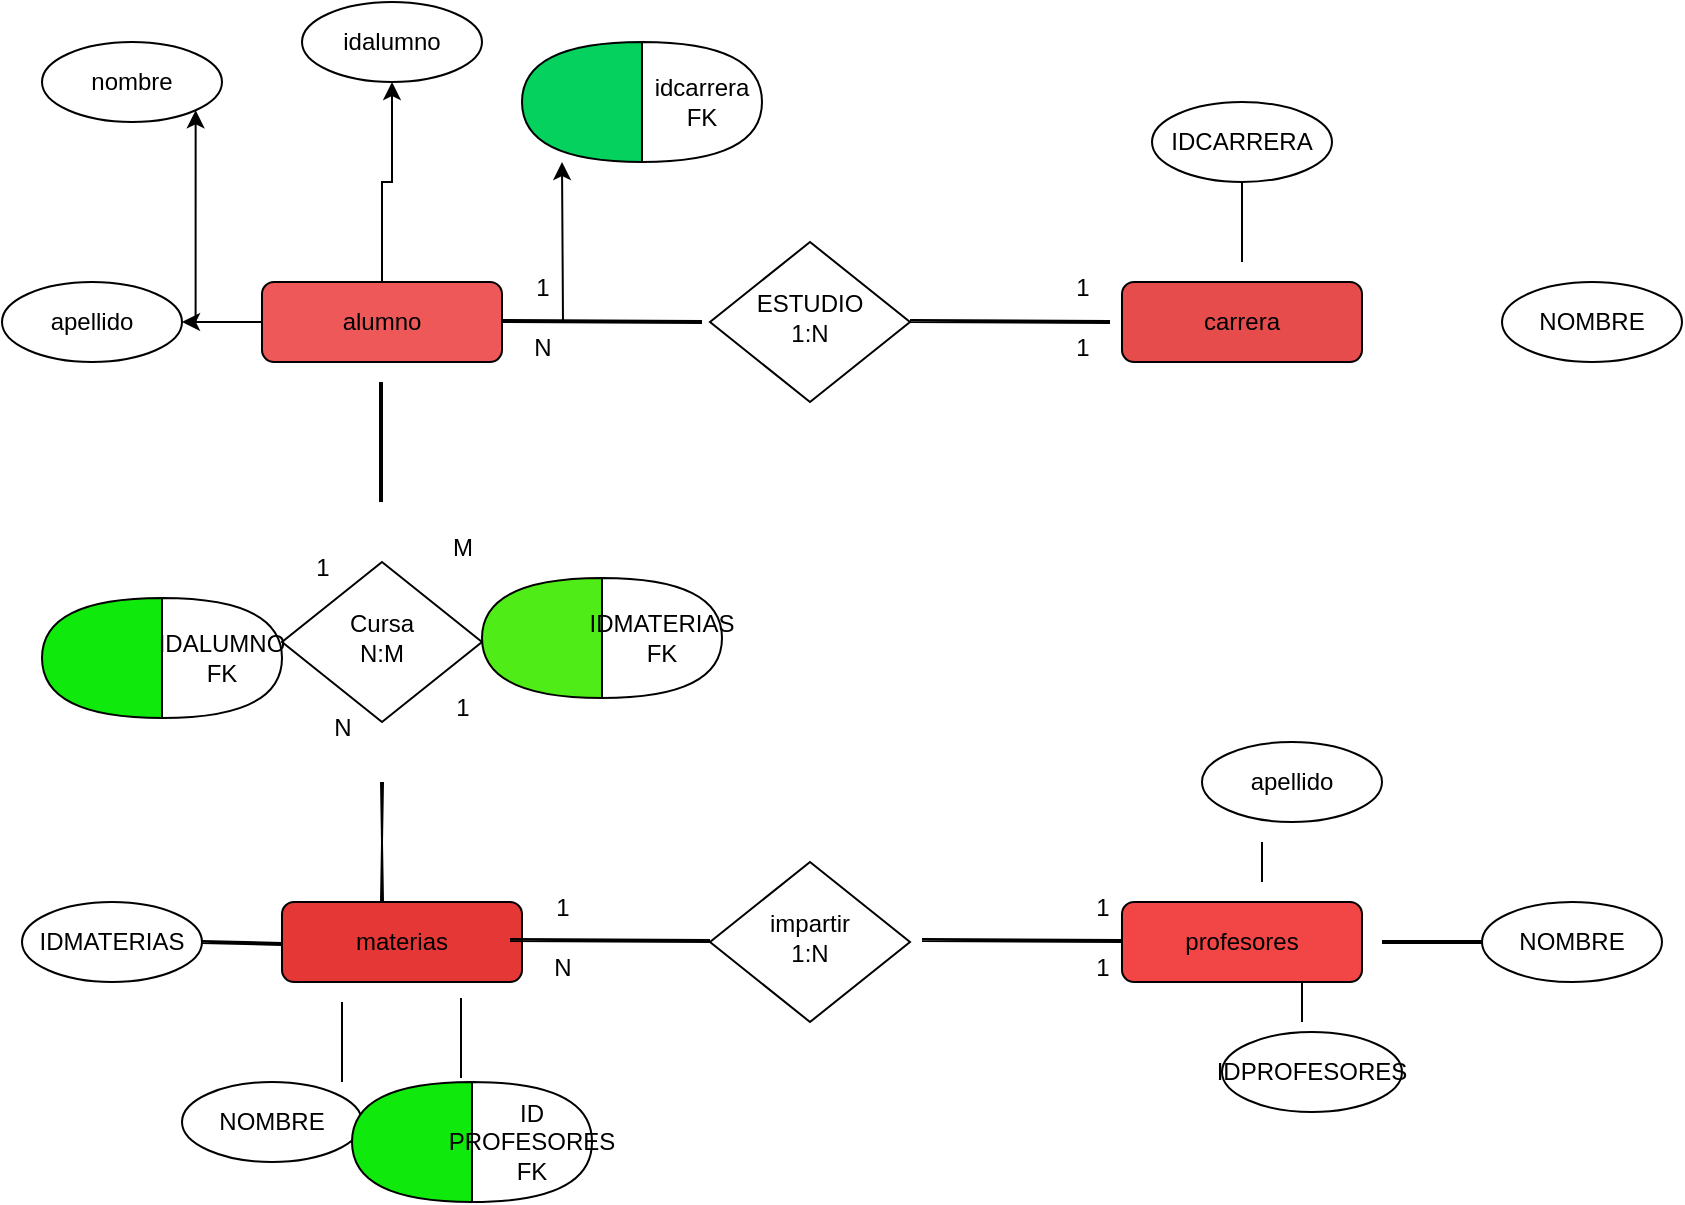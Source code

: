 <mxfile version="21.6.2" type="device">
  <diagram id="C5RBs43oDa-KdzZeNtuy" name="Page-1">
    <mxGraphModel dx="1434" dy="782" grid="1" gridSize="10" guides="1" tooltips="1" connect="1" arrows="1" fold="1" page="1" pageScale="1" pageWidth="827" pageHeight="1169" math="0" shadow="0">
      <root>
        <mxCell id="WIyWlLk6GJQsqaUBKTNV-0" />
        <mxCell id="WIyWlLk6GJQsqaUBKTNV-1" parent="WIyWlLk6GJQsqaUBKTNV-0" />
        <mxCell id="QlINIwlTXB2M1R3Vkr2C-13" value="" style="edgeStyle=orthogonalEdgeStyle;rounded=0;orthogonalLoop=1;jettySize=auto;html=1;" edge="1" parent="WIyWlLk6GJQsqaUBKTNV-1" source="WIyWlLk6GJQsqaUBKTNV-3" target="QlINIwlTXB2M1R3Vkr2C-12">
          <mxGeometry relative="1" as="geometry" />
        </mxCell>
        <mxCell id="QlINIwlTXB2M1R3Vkr2C-18" value="" style="edgeStyle=orthogonalEdgeStyle;rounded=0;orthogonalLoop=1;jettySize=auto;html=1;" edge="1" parent="WIyWlLk6GJQsqaUBKTNV-1" source="WIyWlLk6GJQsqaUBKTNV-3" target="QlINIwlTXB2M1R3Vkr2C-17">
          <mxGeometry relative="1" as="geometry" />
        </mxCell>
        <mxCell id="QlINIwlTXB2M1R3Vkr2C-21" style="edgeStyle=orthogonalEdgeStyle;rounded=0;orthogonalLoop=1;jettySize=auto;html=1;entryX=0;entryY=0.5;entryDx=0;entryDy=0;" edge="1" parent="WIyWlLk6GJQsqaUBKTNV-1" source="WIyWlLk6GJQsqaUBKTNV-3">
          <mxGeometry relative="1" as="geometry">
            <mxPoint x="290" y="130" as="targetPoint" />
          </mxGeometry>
        </mxCell>
        <mxCell id="QlINIwlTXB2M1R3Vkr2C-22" style="edgeStyle=orthogonalEdgeStyle;rounded=0;orthogonalLoop=1;jettySize=auto;html=1;entryX=1;entryY=1;entryDx=0;entryDy=0;" edge="1" parent="WIyWlLk6GJQsqaUBKTNV-1" source="WIyWlLk6GJQsqaUBKTNV-3" target="QlINIwlTXB2M1R3Vkr2C-15">
          <mxGeometry relative="1" as="geometry" />
        </mxCell>
        <mxCell id="WIyWlLk6GJQsqaUBKTNV-3" value="&lt;font style=&quot;vertical-align: inherit;&quot;&gt;&lt;font style=&quot;vertical-align: inherit;&quot;&gt;alumno&lt;/font&gt;&lt;/font&gt;" style="rounded=1;whiteSpace=wrap;html=1;fontSize=12;glass=0;strokeWidth=1;shadow=0;fillColor=#ee5858;" parent="WIyWlLk6GJQsqaUBKTNV-1" vertex="1">
          <mxGeometry x="140" y="190" width="120" height="40" as="geometry" />
        </mxCell>
        <mxCell id="WIyWlLk6GJQsqaUBKTNV-6" value="&lt;font style=&quot;vertical-align: inherit;&quot;&gt;&lt;font style=&quot;vertical-align: inherit;&quot;&gt;&lt;font style=&quot;vertical-align: inherit;&quot;&gt;&lt;font style=&quot;vertical-align: inherit;&quot;&gt;&lt;font style=&quot;vertical-align: inherit;&quot;&gt;&lt;font style=&quot;vertical-align: inherit;&quot;&gt;Cursa&lt;br&gt;N:M&lt;br&gt;&lt;/font&gt;&lt;/font&gt;&lt;/font&gt;&lt;/font&gt;&lt;/font&gt;&lt;/font&gt;" style="rhombus;whiteSpace=wrap;html=1;shadow=0;fontFamily=Helvetica;fontSize=12;align=center;strokeWidth=1;spacing=6;spacingTop=-4;" parent="WIyWlLk6GJQsqaUBKTNV-1" vertex="1">
          <mxGeometry x="150" y="330" width="100" height="80" as="geometry" />
        </mxCell>
        <mxCell id="WIyWlLk6GJQsqaUBKTNV-7" value="&lt;font style=&quot;vertical-align: inherit;&quot;&gt;&lt;font style=&quot;vertical-align: inherit;&quot;&gt;carrera&lt;/font&gt;&lt;/font&gt;" style="rounded=1;whiteSpace=wrap;html=1;fontSize=12;glass=0;strokeWidth=1;shadow=0;fillColor=#e64c4c;" parent="WIyWlLk6GJQsqaUBKTNV-1" vertex="1">
          <mxGeometry x="570" y="190" width="120" height="40" as="geometry" />
        </mxCell>
        <mxCell id="WIyWlLk6GJQsqaUBKTNV-10" value="&lt;font style=&quot;vertical-align: inherit;&quot;&gt;&lt;font style=&quot;vertical-align: inherit;&quot;&gt;&lt;font style=&quot;vertical-align: inherit;&quot;&gt;&lt;font style=&quot;vertical-align: inherit;&quot;&gt;&lt;font style=&quot;vertical-align: inherit;&quot;&gt;&lt;font style=&quot;vertical-align: inherit;&quot;&gt;&lt;font style=&quot;vertical-align: inherit;&quot;&gt;&lt;font style=&quot;vertical-align: inherit;&quot;&gt;&lt;font style=&quot;vertical-align: inherit;&quot;&gt;&lt;font style=&quot;vertical-align: inherit;&quot;&gt;&lt;font style=&quot;vertical-align: inherit;&quot;&gt;&lt;font style=&quot;vertical-align: inherit;&quot;&gt;&lt;font style=&quot;vertical-align: inherit;&quot;&gt;&lt;font style=&quot;vertical-align: inherit;&quot;&gt;ESTUDIO&lt;br&gt;&lt;/font&gt;&lt;/font&gt;&lt;/font&gt;&lt;/font&gt;&lt;/font&gt;&lt;/font&gt;&lt;/font&gt;&lt;/font&gt;&lt;font style=&quot;vertical-align: inherit;&quot;&gt;&lt;font style=&quot;vertical-align: inherit;&quot;&gt;1:N&lt;/font&gt;&lt;/font&gt;&lt;br&gt;&lt;/font&gt;&lt;/font&gt;&lt;/font&gt;&lt;/font&gt;&lt;/font&gt;&lt;/font&gt;" style="rhombus;whiteSpace=wrap;html=1;shadow=0;fontFamily=Helvetica;fontSize=12;align=center;strokeWidth=1;spacing=6;spacingTop=-4;" parent="WIyWlLk6GJQsqaUBKTNV-1" vertex="1">
          <mxGeometry x="364" y="170" width="100" height="80" as="geometry" />
        </mxCell>
        <mxCell id="WIyWlLk6GJQsqaUBKTNV-11" value="&lt;font style=&quot;vertical-align: inherit;&quot;&gt;&lt;font style=&quot;vertical-align: inherit;&quot;&gt;&lt;font style=&quot;vertical-align: inherit;&quot;&gt;&lt;font style=&quot;vertical-align: inherit;&quot;&gt;materias&lt;/font&gt;&lt;/font&gt;&lt;/font&gt;&lt;/font&gt;" style="rounded=1;whiteSpace=wrap;html=1;fontSize=12;glass=0;strokeWidth=1;shadow=0;fillColor=#e63737;" parent="WIyWlLk6GJQsqaUBKTNV-1" vertex="1">
          <mxGeometry x="150" y="500" width="120" height="40" as="geometry" />
        </mxCell>
        <mxCell id="WIyWlLk6GJQsqaUBKTNV-12" value="&lt;font style=&quot;vertical-align: inherit;&quot;&gt;&lt;font style=&quot;vertical-align: inherit;&quot;&gt;profesores&lt;/font&gt;&lt;/font&gt;" style="rounded=1;whiteSpace=wrap;html=1;fontSize=12;glass=0;strokeWidth=1;shadow=0;fillColor=#f24545;" parent="WIyWlLk6GJQsqaUBKTNV-1" vertex="1">
          <mxGeometry x="570" y="500" width="120" height="40" as="geometry" />
        </mxCell>
        <mxCell id="QlINIwlTXB2M1R3Vkr2C-0" value="&lt;font style=&quot;vertical-align: inherit;&quot;&gt;&lt;font style=&quot;vertical-align: inherit;&quot;&gt;&lt;font style=&quot;vertical-align: inherit;&quot;&gt;&lt;font style=&quot;vertical-align: inherit;&quot;&gt;impartir&lt;br&gt;1:N&lt;br&gt;&lt;/font&gt;&lt;/font&gt;&lt;/font&gt;&lt;/font&gt;" style="rhombus;whiteSpace=wrap;html=1;shadow=0;fontFamily=Helvetica;fontSize=12;align=center;strokeWidth=1;spacing=6;spacingTop=-4;" vertex="1" parent="WIyWlLk6GJQsqaUBKTNV-1">
          <mxGeometry x="364" y="480" width="100" height="80" as="geometry" />
        </mxCell>
        <mxCell id="QlINIwlTXB2M1R3Vkr2C-3" value="" style="shape=link;html=1;rounded=0;width=1;" edge="1" parent="WIyWlLk6GJQsqaUBKTNV-1">
          <mxGeometry width="100" relative="1" as="geometry">
            <mxPoint x="260" y="209.5" as="sourcePoint" />
            <mxPoint x="360" y="210" as="targetPoint" />
          </mxGeometry>
        </mxCell>
        <mxCell id="QlINIwlTXB2M1R3Vkr2C-4" value="" style="shape=link;html=1;rounded=0;width=-1;" edge="1" parent="WIyWlLk6GJQsqaUBKTNV-1">
          <mxGeometry width="100" relative="1" as="geometry">
            <mxPoint x="464" y="209.5" as="sourcePoint" />
            <mxPoint x="564" y="210" as="targetPoint" />
          </mxGeometry>
        </mxCell>
        <mxCell id="QlINIwlTXB2M1R3Vkr2C-8" value="" style="shape=link;html=1;rounded=0;width=1;" edge="1" parent="WIyWlLk6GJQsqaUBKTNV-1">
          <mxGeometry width="100" relative="1" as="geometry">
            <mxPoint x="264" y="519" as="sourcePoint" />
            <mxPoint x="364" y="519.5" as="targetPoint" />
          </mxGeometry>
        </mxCell>
        <mxCell id="QlINIwlTXB2M1R3Vkr2C-9" value="" style="shape=link;html=1;rounded=0;width=1;" edge="1" parent="WIyWlLk6GJQsqaUBKTNV-1">
          <mxGeometry width="100" relative="1" as="geometry">
            <mxPoint x="470" y="519" as="sourcePoint" />
            <mxPoint x="570" y="519.5" as="targetPoint" />
          </mxGeometry>
        </mxCell>
        <mxCell id="QlINIwlTXB2M1R3Vkr2C-10" value="" style="shape=link;html=1;rounded=0;width=-1;" edge="1" parent="WIyWlLk6GJQsqaUBKTNV-1">
          <mxGeometry width="100" relative="1" as="geometry">
            <mxPoint x="199.5" y="240" as="sourcePoint" />
            <mxPoint x="199.5" y="300" as="targetPoint" />
            <Array as="points">
              <mxPoint x="199.5" y="270" />
              <mxPoint x="199.5" y="280" />
            </Array>
          </mxGeometry>
        </mxCell>
        <mxCell id="QlINIwlTXB2M1R3Vkr2C-11" value="" style="shape=link;html=1;rounded=0;width=-1;" edge="1" parent="WIyWlLk6GJQsqaUBKTNV-1">
          <mxGeometry width="100" relative="1" as="geometry">
            <mxPoint x="200" y="440" as="sourcePoint" />
            <mxPoint x="200" y="500" as="targetPoint" />
            <Array as="points">
              <mxPoint x="200" y="410" />
              <mxPoint x="200" y="480" />
            </Array>
          </mxGeometry>
        </mxCell>
        <mxCell id="QlINIwlTXB2M1R3Vkr2C-12" value="&lt;font style=&quot;vertical-align: inherit;&quot;&gt;&lt;font style=&quot;vertical-align: inherit;&quot;&gt;idalumno&lt;/font&gt;&lt;/font&gt;" style="ellipse;whiteSpace=wrap;html=1;rounded=1;glass=0;strokeWidth=1;shadow=0;" vertex="1" parent="WIyWlLk6GJQsqaUBKTNV-1">
          <mxGeometry x="160" y="50" width="90" height="40" as="geometry" />
        </mxCell>
        <mxCell id="QlINIwlTXB2M1R3Vkr2C-15" value="&lt;font style=&quot;vertical-align: inherit;&quot;&gt;&lt;font style=&quot;vertical-align: inherit;&quot;&gt;nombre&lt;/font&gt;&lt;/font&gt;" style="ellipse;whiteSpace=wrap;html=1;rounded=1;glass=0;strokeWidth=1;shadow=0;" vertex="1" parent="WIyWlLk6GJQsqaUBKTNV-1">
          <mxGeometry x="30" y="70" width="90" height="40" as="geometry" />
        </mxCell>
        <mxCell id="QlINIwlTXB2M1R3Vkr2C-17" value="&lt;font style=&quot;vertical-align: inherit;&quot;&gt;&lt;font style=&quot;vertical-align: inherit;&quot;&gt;apellido&lt;/font&gt;&lt;/font&gt;" style="ellipse;whiteSpace=wrap;html=1;rounded=1;glass=0;strokeWidth=1;shadow=0;" vertex="1" parent="WIyWlLk6GJQsqaUBKTNV-1">
          <mxGeometry x="10" y="190" width="90" height="40" as="geometry" />
        </mxCell>
        <mxCell id="QlINIwlTXB2M1R3Vkr2C-23" value="&lt;font style=&quot;vertical-align: inherit;&quot;&gt;&lt;font style=&quot;vertical-align: inherit;&quot;&gt;1&lt;/font&gt;&lt;/font&gt;" style="text;html=1;align=center;verticalAlign=middle;resizable=0;points=[];autosize=1;strokeColor=none;fillColor=none;" vertex="1" parent="WIyWlLk6GJQsqaUBKTNV-1">
          <mxGeometry x="265" y="178" width="30" height="30" as="geometry" />
        </mxCell>
        <mxCell id="QlINIwlTXB2M1R3Vkr2C-24" value="&lt;font style=&quot;vertical-align: inherit;&quot;&gt;&lt;font style=&quot;vertical-align: inherit;&quot;&gt;1&lt;/font&gt;&lt;/font&gt;" style="text;html=1;align=center;verticalAlign=middle;resizable=0;points=[];autosize=1;strokeColor=none;fillColor=none;" vertex="1" parent="WIyWlLk6GJQsqaUBKTNV-1">
          <mxGeometry x="535" y="178" width="30" height="30" as="geometry" />
        </mxCell>
        <mxCell id="QlINIwlTXB2M1R3Vkr2C-25" value="&lt;font style=&quot;vertical-align: inherit;&quot;&gt;&lt;font style=&quot;vertical-align: inherit;&quot;&gt;1&lt;/font&gt;&lt;/font&gt;" style="text;html=1;align=center;verticalAlign=middle;resizable=0;points=[];autosize=1;strokeColor=none;fillColor=none;" vertex="1" parent="WIyWlLk6GJQsqaUBKTNV-1">
          <mxGeometry x="535" y="208" width="30" height="30" as="geometry" />
        </mxCell>
        <mxCell id="QlINIwlTXB2M1R3Vkr2C-26" value="&lt;font style=&quot;vertical-align: inherit;&quot;&gt;&lt;font style=&quot;vertical-align: inherit;&quot;&gt;N&lt;/font&gt;&lt;/font&gt;" style="text;html=1;align=center;verticalAlign=middle;resizable=0;points=[];autosize=1;strokeColor=none;fillColor=none;" vertex="1" parent="WIyWlLk6GJQsqaUBKTNV-1">
          <mxGeometry x="265" y="208" width="30" height="30" as="geometry" />
        </mxCell>
        <mxCell id="QlINIwlTXB2M1R3Vkr2C-30" value="&lt;font style=&quot;vertical-align: inherit;&quot;&gt;&lt;font style=&quot;vertical-align: inherit;&quot;&gt;&lt;font style=&quot;vertical-align: inherit;&quot;&gt;&lt;font style=&quot;vertical-align: inherit;&quot;&gt;1&lt;/font&gt;&lt;/font&gt;&lt;/font&gt;&lt;/font&gt;" style="text;html=1;align=center;verticalAlign=middle;resizable=0;points=[];autosize=1;strokeColor=none;fillColor=none;" vertex="1" parent="WIyWlLk6GJQsqaUBKTNV-1">
          <mxGeometry x="155" y="318" width="30" height="30" as="geometry" />
        </mxCell>
        <mxCell id="QlINIwlTXB2M1R3Vkr2C-31" value="&lt;font style=&quot;vertical-align: inherit;&quot;&gt;&lt;font style=&quot;vertical-align: inherit;&quot;&gt;N&lt;/font&gt;&lt;/font&gt;" style="text;html=1;align=center;verticalAlign=middle;resizable=0;points=[];autosize=1;strokeColor=none;fillColor=none;" vertex="1" parent="WIyWlLk6GJQsqaUBKTNV-1">
          <mxGeometry x="165" y="398" width="30" height="30" as="geometry" />
        </mxCell>
        <mxCell id="QlINIwlTXB2M1R3Vkr2C-32" value="&lt;font style=&quot;vertical-align: inherit;&quot;&gt;&lt;font style=&quot;vertical-align: inherit;&quot;&gt;M&lt;/font&gt;&lt;/font&gt;" style="text;html=1;align=center;verticalAlign=middle;resizable=0;points=[];autosize=1;strokeColor=none;fillColor=none;" vertex="1" parent="WIyWlLk6GJQsqaUBKTNV-1">
          <mxGeometry x="225" y="308" width="30" height="30" as="geometry" />
        </mxCell>
        <mxCell id="QlINIwlTXB2M1R3Vkr2C-33" value="&lt;font style=&quot;vertical-align: inherit;&quot;&gt;&lt;font style=&quot;vertical-align: inherit;&quot;&gt;1&lt;/font&gt;&lt;/font&gt;" style="text;html=1;align=center;verticalAlign=middle;resizable=0;points=[];autosize=1;strokeColor=none;fillColor=none;" vertex="1" parent="WIyWlLk6GJQsqaUBKTNV-1">
          <mxGeometry x="225" y="388" width="30" height="30" as="geometry" />
        </mxCell>
        <mxCell id="QlINIwlTXB2M1R3Vkr2C-34" value="&lt;font style=&quot;vertical-align: inherit;&quot;&gt;&lt;font style=&quot;vertical-align: inherit;&quot;&gt;IDMATERIAS&lt;/font&gt;&lt;/font&gt;" style="ellipse;whiteSpace=wrap;html=1;rounded=1;glass=0;strokeWidth=1;shadow=0;" vertex="1" parent="WIyWlLk6GJQsqaUBKTNV-1">
          <mxGeometry x="20" y="500" width="90" height="40" as="geometry" />
        </mxCell>
        <mxCell id="QlINIwlTXB2M1R3Vkr2C-35" value="&lt;font style=&quot;vertical-align: inherit;&quot;&gt;&lt;font style=&quot;vertical-align: inherit;&quot;&gt;&lt;font style=&quot;vertical-align: inherit;&quot;&gt;&lt;font style=&quot;vertical-align: inherit;&quot;&gt;&lt;font style=&quot;vertical-align: inherit;&quot;&gt;&lt;font style=&quot;vertical-align: inherit;&quot;&gt;NOMBRE&lt;/font&gt;&lt;/font&gt;&lt;/font&gt;&lt;/font&gt;&lt;/font&gt;&lt;/font&gt;" style="ellipse;whiteSpace=wrap;html=1;rounded=1;glass=0;strokeWidth=1;shadow=0;" vertex="1" parent="WIyWlLk6GJQsqaUBKTNV-1">
          <mxGeometry x="100" y="590" width="90" height="40" as="geometry" />
        </mxCell>
        <mxCell id="QlINIwlTXB2M1R3Vkr2C-37" value="&lt;font style=&quot;vertical-align: inherit;&quot;&gt;&lt;font style=&quot;vertical-align: inherit;&quot;&gt;1&lt;/font&gt;&lt;/font&gt;" style="text;html=1;align=center;verticalAlign=middle;resizable=0;points=[];autosize=1;strokeColor=none;fillColor=none;" vertex="1" parent="WIyWlLk6GJQsqaUBKTNV-1">
          <mxGeometry x="275" y="488" width="30" height="30" as="geometry" />
        </mxCell>
        <mxCell id="QlINIwlTXB2M1R3Vkr2C-38" value="&lt;font style=&quot;vertical-align: inherit;&quot;&gt;&lt;font style=&quot;vertical-align: inherit;&quot;&gt;1&lt;/font&gt;&lt;/font&gt;" style="text;html=1;align=center;verticalAlign=middle;resizable=0;points=[];autosize=1;strokeColor=none;fillColor=none;" vertex="1" parent="WIyWlLk6GJQsqaUBKTNV-1">
          <mxGeometry x="545" y="488" width="30" height="30" as="geometry" />
        </mxCell>
        <mxCell id="QlINIwlTXB2M1R3Vkr2C-39" value="&lt;font style=&quot;vertical-align: inherit;&quot;&gt;&lt;font style=&quot;vertical-align: inherit;&quot;&gt;1&lt;/font&gt;&lt;/font&gt;" style="text;html=1;align=center;verticalAlign=middle;resizable=0;points=[];autosize=1;strokeColor=none;fillColor=none;" vertex="1" parent="WIyWlLk6GJQsqaUBKTNV-1">
          <mxGeometry x="545" y="518" width="30" height="30" as="geometry" />
        </mxCell>
        <mxCell id="QlINIwlTXB2M1R3Vkr2C-40" value="&lt;font style=&quot;vertical-align: inherit;&quot;&gt;&lt;font style=&quot;vertical-align: inherit;&quot;&gt;N&lt;/font&gt;&lt;/font&gt;" style="text;html=1;align=center;verticalAlign=middle;resizable=0;points=[];autosize=1;strokeColor=none;fillColor=none;" vertex="1" parent="WIyWlLk6GJQsqaUBKTNV-1">
          <mxGeometry x="275" y="518" width="30" height="30" as="geometry" />
        </mxCell>
        <mxCell id="QlINIwlTXB2M1R3Vkr2C-41" value="&lt;font style=&quot;vertical-align: inherit;&quot;&gt;&lt;font style=&quot;vertical-align: inherit;&quot;&gt;apellido&lt;/font&gt;&lt;/font&gt;" style="ellipse;whiteSpace=wrap;html=1;rounded=1;glass=0;strokeWidth=1;shadow=0;" vertex="1" parent="WIyWlLk6GJQsqaUBKTNV-1">
          <mxGeometry x="610" y="420" width="90" height="40" as="geometry" />
        </mxCell>
        <mxCell id="QlINIwlTXB2M1R3Vkr2C-42" value="&lt;font style=&quot;vertical-align: inherit;&quot;&gt;&lt;font style=&quot;vertical-align: inherit;&quot;&gt;&lt;font style=&quot;vertical-align: inherit;&quot;&gt;&lt;font style=&quot;vertical-align: inherit;&quot;&gt;NOMBRE&lt;/font&gt;&lt;/font&gt;&lt;/font&gt;&lt;/font&gt;" style="ellipse;whiteSpace=wrap;html=1;rounded=1;glass=0;strokeWidth=1;shadow=0;" vertex="1" parent="WIyWlLk6GJQsqaUBKTNV-1">
          <mxGeometry x="750" y="500" width="90" height="40" as="geometry" />
        </mxCell>
        <mxCell id="QlINIwlTXB2M1R3Vkr2C-43" value="&lt;font style=&quot;vertical-align: inherit;&quot;&gt;&lt;font style=&quot;vertical-align: inherit;&quot;&gt;&lt;font style=&quot;vertical-align: inherit;&quot;&gt;&lt;font style=&quot;vertical-align: inherit;&quot;&gt;IDPROFESORES&lt;/font&gt;&lt;/font&gt;&lt;/font&gt;&lt;/font&gt;" style="ellipse;whiteSpace=wrap;html=1;rounded=1;glass=0;strokeWidth=1;shadow=0;" vertex="1" parent="WIyWlLk6GJQsqaUBKTNV-1">
          <mxGeometry x="620" y="565" width="90" height="40" as="geometry" />
        </mxCell>
        <mxCell id="QlINIwlTXB2M1R3Vkr2C-44" value="&lt;font style=&quot;vertical-align: inherit;&quot;&gt;&lt;font style=&quot;vertical-align: inherit;&quot;&gt;&lt;font style=&quot;vertical-align: inherit;&quot;&gt;&lt;font style=&quot;vertical-align: inherit;&quot;&gt;IDCARRERA&lt;/font&gt;&lt;/font&gt;&lt;/font&gt;&lt;/font&gt;" style="ellipse;whiteSpace=wrap;html=1;rounded=1;glass=0;strokeWidth=1;shadow=0;" vertex="1" parent="WIyWlLk6GJQsqaUBKTNV-1">
          <mxGeometry x="585" y="100" width="90" height="40" as="geometry" />
        </mxCell>
        <mxCell id="QlINIwlTXB2M1R3Vkr2C-45" value="&lt;font style=&quot;vertical-align: inherit;&quot;&gt;&lt;font style=&quot;vertical-align: inherit;&quot;&gt;&lt;font style=&quot;vertical-align: inherit;&quot;&gt;&lt;font style=&quot;vertical-align: inherit;&quot;&gt;NOMBRE&lt;/font&gt;&lt;/font&gt;&lt;/font&gt;&lt;/font&gt;" style="ellipse;whiteSpace=wrap;html=1;rounded=1;glass=0;strokeWidth=1;shadow=0;" vertex="1" parent="WIyWlLk6GJQsqaUBKTNV-1">
          <mxGeometry x="760" y="190" width="90" height="40" as="geometry" />
        </mxCell>
        <mxCell id="QlINIwlTXB2M1R3Vkr2C-46" value="" style="shape=link;html=1;rounded=0;width=0;" edge="1" parent="WIyWlLk6GJQsqaUBKTNV-1">
          <mxGeometry width="100" relative="1" as="geometry">
            <mxPoint x="630" y="170" as="sourcePoint" />
            <mxPoint x="630" y="180" as="targetPoint" />
            <Array as="points">
              <mxPoint x="630" y="180" />
              <mxPoint x="630" y="140" />
            </Array>
          </mxGeometry>
        </mxCell>
        <mxCell id="QlINIwlTXB2M1R3Vkr2C-47" value="" style="shape=link;html=1;rounded=0;width=0;" edge="1" parent="WIyWlLk6GJQsqaUBKTNV-1">
          <mxGeometry width="100" relative="1" as="geometry">
            <mxPoint x="640" y="480" as="sourcePoint" />
            <mxPoint x="640" y="490" as="targetPoint" />
            <Array as="points">
              <mxPoint x="640" y="490" />
              <mxPoint x="640" y="470" />
            </Array>
          </mxGeometry>
        </mxCell>
        <mxCell id="QlINIwlTXB2M1R3Vkr2C-48" value="" style="shape=link;html=1;rounded=0;width=0;" edge="1" parent="WIyWlLk6GJQsqaUBKTNV-1">
          <mxGeometry width="100" relative="1" as="geometry">
            <mxPoint x="660" y="550" as="sourcePoint" />
            <mxPoint x="660" y="560" as="targetPoint" />
            <Array as="points">
              <mxPoint x="660" y="560" />
              <mxPoint x="660" y="540" />
            </Array>
          </mxGeometry>
        </mxCell>
        <mxCell id="QlINIwlTXB2M1R3Vkr2C-49" value="" style="shape=link;html=1;rounded=0;width=0;" edge="1" parent="WIyWlLk6GJQsqaUBKTNV-1">
          <mxGeometry width="100" relative="1" as="geometry">
            <mxPoint x="239.5" y="578" as="sourcePoint" />
            <mxPoint x="239.5" y="588" as="targetPoint" />
            <Array as="points">
              <mxPoint x="239.5" y="588" />
              <mxPoint x="239.5" y="548" />
            </Array>
          </mxGeometry>
        </mxCell>
        <mxCell id="QlINIwlTXB2M1R3Vkr2C-52" value="" style="shape=link;html=1;rounded=0;width=0;" edge="1" parent="WIyWlLk6GJQsqaUBKTNV-1">
          <mxGeometry width="100" relative="1" as="geometry">
            <mxPoint x="180" y="560" as="sourcePoint" />
            <mxPoint x="180" y="590" as="targetPoint" />
            <Array as="points">
              <mxPoint x="180" y="570" />
              <mxPoint x="180" y="550" />
            </Array>
          </mxGeometry>
        </mxCell>
        <mxCell id="QlINIwlTXB2M1R3Vkr2C-53" value="" style="shape=link;html=1;rounded=0;width=1;exitX=1;exitY=0.5;exitDx=0;exitDy=0;" edge="1" parent="WIyWlLk6GJQsqaUBKTNV-1" source="QlINIwlTXB2M1R3Vkr2C-34">
          <mxGeometry width="100" relative="1" as="geometry">
            <mxPoint x="130" y="520" as="sourcePoint" />
            <mxPoint x="150" y="521" as="targetPoint" />
          </mxGeometry>
        </mxCell>
        <mxCell id="QlINIwlTXB2M1R3Vkr2C-54" value="" style="shape=link;html=1;rounded=0;width=1;entryX=0;entryY=0.5;entryDx=0;entryDy=0;" edge="1" parent="WIyWlLk6GJQsqaUBKTNV-1" target="QlINIwlTXB2M1R3Vkr2C-42">
          <mxGeometry width="100" relative="1" as="geometry">
            <mxPoint x="700" y="520" as="sourcePoint" />
            <mxPoint x="780" y="541" as="targetPoint" />
            <Array as="points">
              <mxPoint x="700" y="520" />
            </Array>
          </mxGeometry>
        </mxCell>
        <mxCell id="QlINIwlTXB2M1R3Vkr2C-55" value="&lt;font style=&quot;vertical-align: inherit;&quot;&gt;&lt;font style=&quot;vertical-align: inherit;&quot;&gt;idcarrera FK&lt;/font&gt;&lt;/font&gt;" style="shape=or;whiteSpace=wrap;html=1;" vertex="1" parent="WIyWlLk6GJQsqaUBKTNV-1">
          <mxGeometry x="330" y="70" width="60" height="60" as="geometry" />
        </mxCell>
        <mxCell id="QlINIwlTXB2M1R3Vkr2C-56" value="" style="shape=or;whiteSpace=wrap;html=1;rotation=-180;fillColor=#05d15e;" vertex="1" parent="WIyWlLk6GJQsqaUBKTNV-1">
          <mxGeometry x="270" y="70" width="60" height="60" as="geometry" />
        </mxCell>
        <mxCell id="QlINIwlTXB2M1R3Vkr2C-57" value="" style="shape=or;whiteSpace=wrap;html=1;rotation=-180;fillColor=#10e90c;" vertex="1" parent="WIyWlLk6GJQsqaUBKTNV-1">
          <mxGeometry x="30" y="348" width="60" height="60" as="geometry" />
        </mxCell>
        <mxCell id="QlINIwlTXB2M1R3Vkr2C-58" value="&lt;font style=&quot;vertical-align: inherit;&quot;&gt;&lt;font style=&quot;vertical-align: inherit;&quot;&gt;IDALUMNO FK&lt;/font&gt;&lt;/font&gt;" style="shape=or;whiteSpace=wrap;html=1;" vertex="1" parent="WIyWlLk6GJQsqaUBKTNV-1">
          <mxGeometry x="90" y="348" width="60" height="60" as="geometry" />
        </mxCell>
        <mxCell id="QlINIwlTXB2M1R3Vkr2C-59" value="" style="shape=or;whiteSpace=wrap;html=1;rotation=-180;fillColor=#50ec18;" vertex="1" parent="WIyWlLk6GJQsqaUBKTNV-1">
          <mxGeometry x="250" y="338" width="60" height="60" as="geometry" />
        </mxCell>
        <mxCell id="QlINIwlTXB2M1R3Vkr2C-60" value="&lt;font style=&quot;vertical-align: inherit;&quot;&gt;&lt;font style=&quot;vertical-align: inherit;&quot;&gt;IDMATERIAS FK&lt;/font&gt;&lt;/font&gt;" style="shape=or;whiteSpace=wrap;html=1;" vertex="1" parent="WIyWlLk6GJQsqaUBKTNV-1">
          <mxGeometry x="310" y="338" width="60" height="60" as="geometry" />
        </mxCell>
        <mxCell id="QlINIwlTXB2M1R3Vkr2C-61" value="" style="shape=or;whiteSpace=wrap;html=1;rotation=-180;fillColor=#10e90c;" vertex="1" parent="WIyWlLk6GJQsqaUBKTNV-1">
          <mxGeometry x="185" y="590" width="60" height="60" as="geometry" />
        </mxCell>
        <mxCell id="QlINIwlTXB2M1R3Vkr2C-62" value="&lt;font style=&quot;vertical-align: inherit;&quot;&gt;&lt;font style=&quot;vertical-align: inherit;&quot;&gt;ID PROFESORES FK&lt;/font&gt;&lt;/font&gt;" style="shape=or;whiteSpace=wrap;html=1;" vertex="1" parent="WIyWlLk6GJQsqaUBKTNV-1">
          <mxGeometry x="245" y="590" width="60" height="60" as="geometry" />
        </mxCell>
      </root>
    </mxGraphModel>
  </diagram>
</mxfile>
